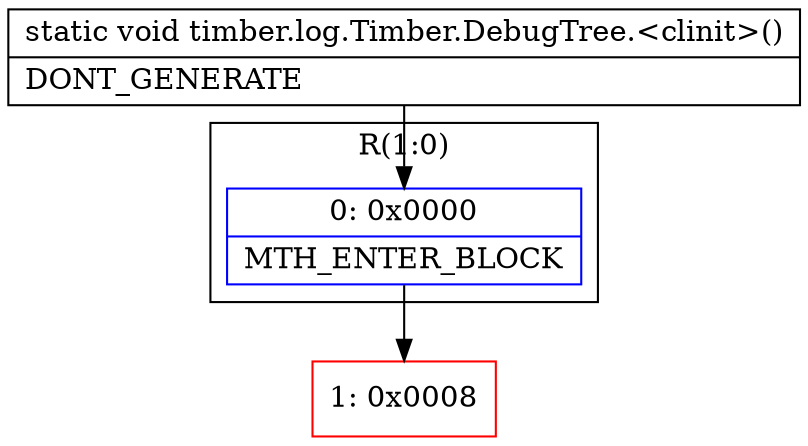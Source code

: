 digraph "CFG fortimber.log.Timber.DebugTree.\<clinit\>()V" {
subgraph cluster_Region_1234513563 {
label = "R(1:0)";
node [shape=record,color=blue];
Node_0 [shape=record,label="{0\:\ 0x0000|MTH_ENTER_BLOCK\l}"];
}
Node_1 [shape=record,color=red,label="{1\:\ 0x0008}"];
MethodNode[shape=record,label="{static void timber.log.Timber.DebugTree.\<clinit\>()  | DONT_GENERATE\l}"];
MethodNode -> Node_0;
Node_0 -> Node_1;
}

